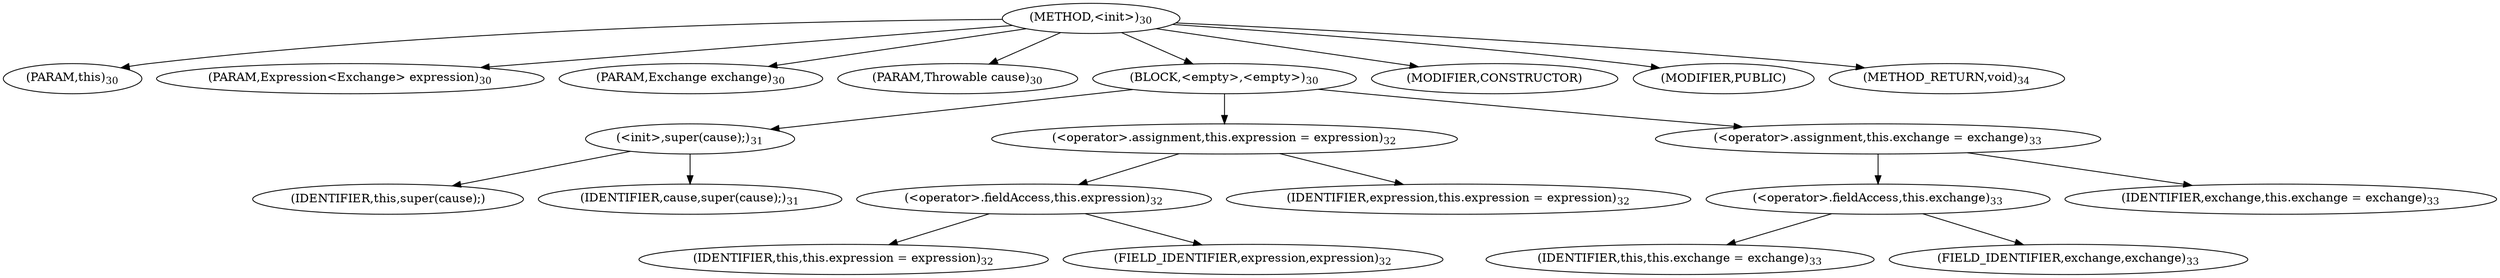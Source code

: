 digraph "&lt;init&gt;" {  
"14" [label = <(METHOD,&lt;init&gt;)<SUB>30</SUB>> ]
"4" [label = <(PARAM,this)<SUB>30</SUB>> ]
"15" [label = <(PARAM,Expression&lt;Exchange&gt; expression)<SUB>30</SUB>> ]
"16" [label = <(PARAM,Exchange exchange)<SUB>30</SUB>> ]
"17" [label = <(PARAM,Throwable cause)<SUB>30</SUB>> ]
"18" [label = <(BLOCK,&lt;empty&gt;,&lt;empty&gt;)<SUB>30</SUB>> ]
"19" [label = <(&lt;init&gt;,super(cause);)<SUB>31</SUB>> ]
"3" [label = <(IDENTIFIER,this,super(cause);)> ]
"20" [label = <(IDENTIFIER,cause,super(cause);)<SUB>31</SUB>> ]
"21" [label = <(&lt;operator&gt;.assignment,this.expression = expression)<SUB>32</SUB>> ]
"22" [label = <(&lt;operator&gt;.fieldAccess,this.expression)<SUB>32</SUB>> ]
"5" [label = <(IDENTIFIER,this,this.expression = expression)<SUB>32</SUB>> ]
"23" [label = <(FIELD_IDENTIFIER,expression,expression)<SUB>32</SUB>> ]
"24" [label = <(IDENTIFIER,expression,this.expression = expression)<SUB>32</SUB>> ]
"25" [label = <(&lt;operator&gt;.assignment,this.exchange = exchange)<SUB>33</SUB>> ]
"26" [label = <(&lt;operator&gt;.fieldAccess,this.exchange)<SUB>33</SUB>> ]
"6" [label = <(IDENTIFIER,this,this.exchange = exchange)<SUB>33</SUB>> ]
"27" [label = <(FIELD_IDENTIFIER,exchange,exchange)<SUB>33</SUB>> ]
"28" [label = <(IDENTIFIER,exchange,this.exchange = exchange)<SUB>33</SUB>> ]
"29" [label = <(MODIFIER,CONSTRUCTOR)> ]
"30" [label = <(MODIFIER,PUBLIC)> ]
"31" [label = <(METHOD_RETURN,void)<SUB>34</SUB>> ]
  "14" -> "4" 
  "14" -> "15" 
  "14" -> "16" 
  "14" -> "17" 
  "14" -> "18" 
  "14" -> "29" 
  "14" -> "30" 
  "14" -> "31" 
  "18" -> "19" 
  "18" -> "21" 
  "18" -> "25" 
  "19" -> "3" 
  "19" -> "20" 
  "21" -> "22" 
  "21" -> "24" 
  "22" -> "5" 
  "22" -> "23" 
  "25" -> "26" 
  "25" -> "28" 
  "26" -> "6" 
  "26" -> "27" 
}
